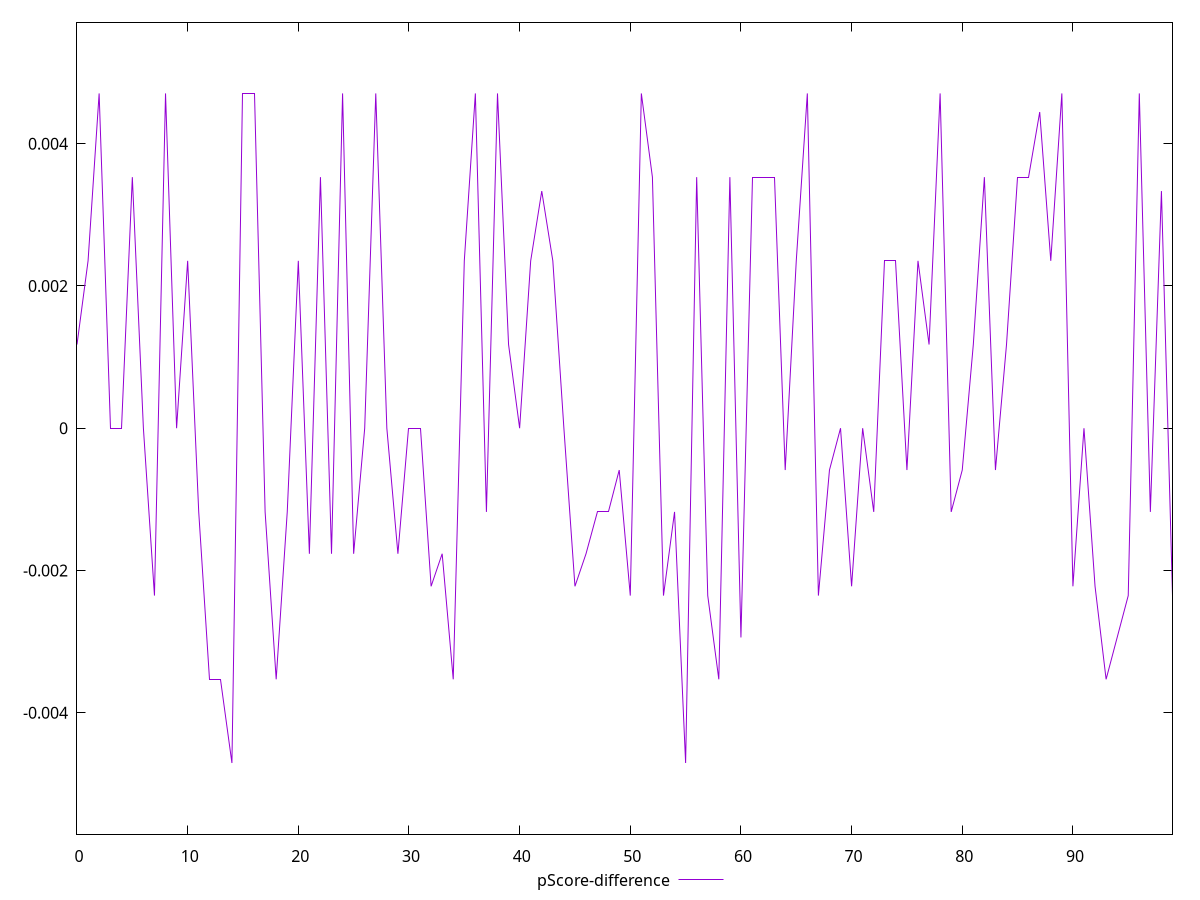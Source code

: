 reset

$pScoreDifference <<EOF
0 0.0011764705882352788
1 0.002352941176470613
2 0.004705882352941171
3 0
4 0
5 0.003529411764705892
6 0
7 -0.002352941176470613
8 0.004705882352941171
9 0
10 0.002352941176470613
11 -0.0011764705882352788
12 -0.003529411764705892
13 -0.003529411764705892
14 -0.004705882352941171
15 0.004705882352941171
16 0.004705882352941171
17 -0.0011764705882352788
18 -0.003529411764705892
19 -0.0011764705882352788
20 0.002352941176470613
21 -0.001764705882352946
22 0.003529411764705892
23 -0.001764705882352946
24 0.004705882352941171
25 -0.001764705882352946
26 0
27 0.004705882352941171
28 0
29 -0.001764705882352946
30 0
31 0
32 -0.0022222222222222365
33 -0.001764705882352946
34 -0.003529411764705892
35 0.002352941176470613
36 0.004705882352941171
37 -0.0011764705882352788
38 0.004705882352941171
39 0.0011764705882352788
40 0
41 0.002352941176470613
42 0.0033333333333332993
43 0.0023529411764705577
44 0
45 -0.0022222222222222365
46 -0.001764705882352946
47 -0.0011764705882352788
48 -0.0011764705882352788
49 -0.0005882352941176117
50 -0.0023529411764705577
51 0.004705882352941171
52 0.003529411764705892
53 -0.002352941176470613
54 -0.0011764705882352788
55 -0.004705882352941171
56 0.003529411764705892
57 -0.002352941176470613
58 -0.003529411764705892
59 0.003529411764705892
60 -0.002941176470588225
61 0.003529411764705892
62 0.003529411764705892
63 0.003529411764705892
64 -0.0005882352941176117
65 0.002352941176470613
66 0.004705882352941171
67 -0.0023529411764705577
68 -0.0005882352941176117
69 0
70 -0.0022222222222222365
71 0
72 -0.0011764705882352788
73 0.002352941176470613
74 0.002352941176470613
75 -0.0005882352941176117
76 0.002352941176470613
77 0.0011764705882352788
78 0.004705882352941171
79 -0.0011764705882352788
80 -0.0005882352941176117
81 0.0011764705882353343
82 0.003529411764705892
83 -0.0005882352941176117
84 0.0011764705882353343
85 0.003529411764705892
86 0.003529411764705892
87 0.004444444444444473
88 0.0023529411764705577
89 0.004705882352941171
90 -0.0022222222222222365
91 0
92 -0.0022222222222222365
93 -0.003529411764705892
94 -0.002941176470588225
95 -0.002352941176470613
96 0.004705882352941171
97 -0.0011764705882352788
98 0.0033333333333334103
99 -0.002352941176470613
EOF

set key outside below
set xrange [0:99]
set yrange [-0.005705882352941171:0.005705882352941171]
set trange [-0.005705882352941171:0.005705882352941171]
set terminal svg size 640, 500 enhanced background rgb 'white'
set output "report_00025_2021-02-22T21:38:55.199Z/uses-http2/samples/pages+cached+noadtech+nomedia+nocss/pScore-difference/values.svg"

plot $pScoreDifference title "pScore-difference" with line

reset
